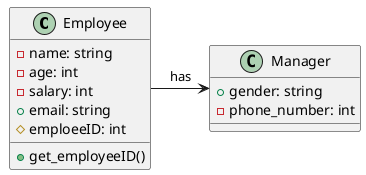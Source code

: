 @startuml
class Employee{
    - name: string
    - age: int
    - salary: int
    + email: string
    # emploeeID: int
    + get_employeeID()

}
class Manager{
    + gender: string
    - phone_number: int

}
Employee -> Manager: has
@enduml